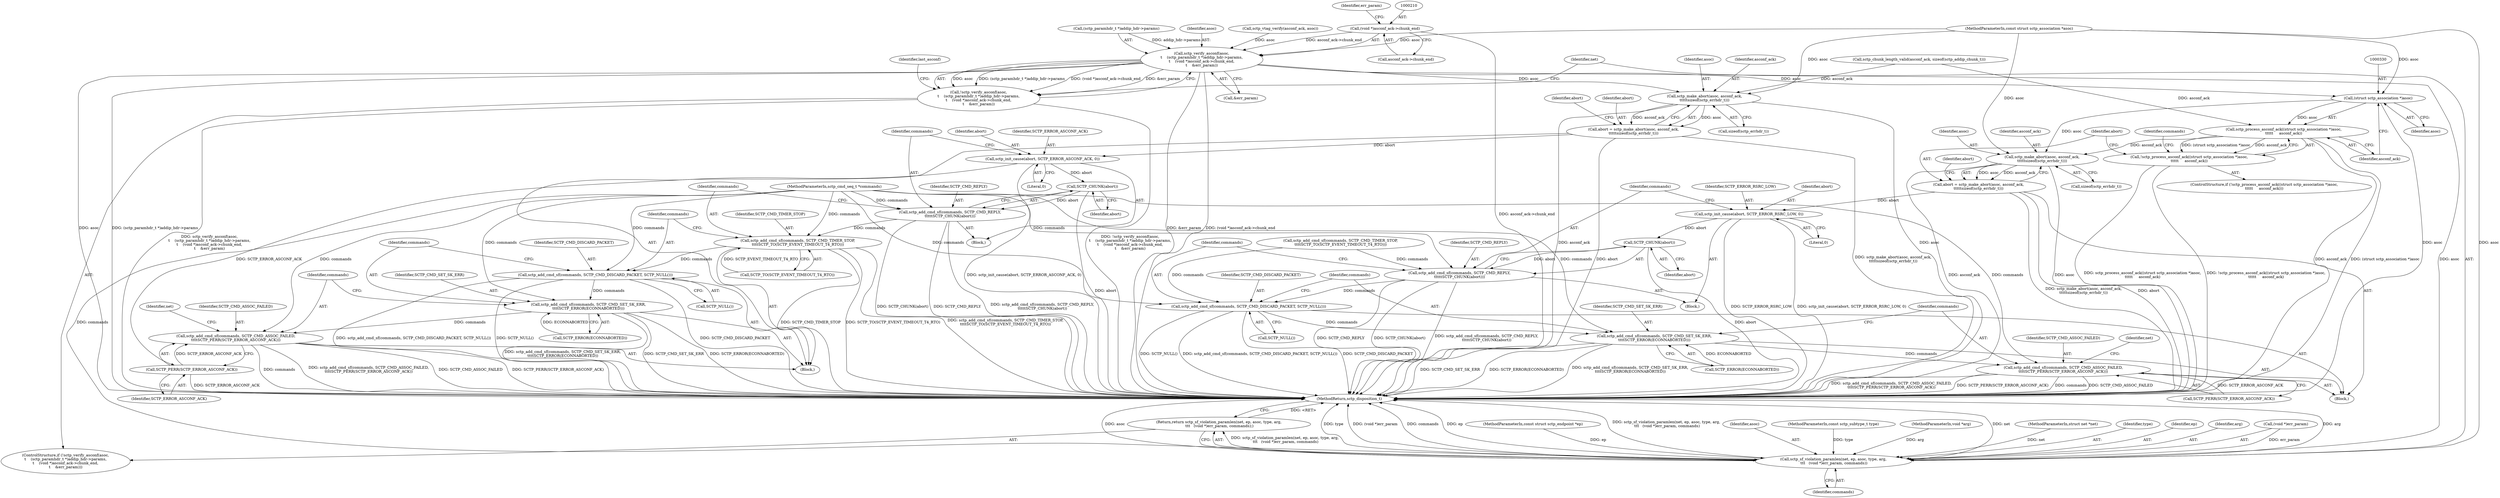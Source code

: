 digraph "1_linux_9de7922bc709eee2f609cd01d98aaedc4cf5ea74_2@del" {
"1000209" [label="(Call,(void *)asconf_ack->chunk_end)"];
"1000202" [label="(Call,sctp_verify_asconf(asoc,\n\t    (sctp_paramhdr_t *)addip_hdr->params,\n\t    (void *)asconf_ack->chunk_end,\n\t    &err_param))"];
"1000201" [label="(Call,!sctp_verify_asconf(asoc,\n\t    (sctp_paramhdr_t *)addip_hdr->params,\n\t    (void *)asconf_ack->chunk_end,\n\t    &err_param))"];
"1000217" [label="(Call,sctp_sf_violation_paramlen(net, ep, asoc, type, arg,\n \t\t\t   (void *)err_param, commands))"];
"1000216" [label="(Return,return sctp_sf_violation_paramlen(net, ep, asoc, type, arg,\n \t\t\t   (void *)err_param, commands);)"];
"1000268" [label="(Call,sctp_make_abort(asoc, asconf_ack,\n\t\t\t\t\tsizeof(sctp_errhdr_t)))"];
"1000266" [label="(Call,abort = sctp_make_abort(asoc, asconf_ack,\n\t\t\t\t\tsizeof(sctp_errhdr_t)))"];
"1000276" [label="(Call,sctp_init_cause(abort, SCTP_ERROR_ASCONF_ACK, 0))"];
"1000283" [label="(Call,SCTP_CHUNK(abort))"];
"1000280" [label="(Call,sctp_add_cmd_sf(commands, SCTP_CMD_REPLY,\n\t\t\t\t\tSCTP_CHUNK(abort)))"];
"1000285" [label="(Call,sctp_add_cmd_sf(commands, SCTP_CMD_TIMER_STOP,\n\t\t\t\tSCTP_TO(SCTP_EVENT_TIMEOUT_T4_RTO)))"];
"1000290" [label="(Call,sctp_add_cmd_sf(commands, SCTP_CMD_DISCARD_PACKET, SCTP_NULL()))"];
"1000294" [label="(Call,sctp_add_cmd_sf(commands, SCTP_CMD_SET_SK_ERR,\n\t\t\t\tSCTP_ERROR(ECONNABORTED)))"];
"1000299" [label="(Call,sctp_add_cmd_sf(commands, SCTP_CMD_ASSOC_FAILED,\n\t\t\t\tSCTP_PERR(SCTP_ERROR_ASCONF_ACK)))"];
"1000302" [label="(Call,SCTP_PERR(SCTP_ERROR_ASCONF_ACK))"];
"1000329" [label="(Call,(struct sctp_association *)asoc)"];
"1000328" [label="(Call,sctp_process_asconf_ack((struct sctp_association *)asoc,\n\t\t\t\t\t     asconf_ack))"];
"1000327" [label="(Call,!sctp_process_asconf_ack((struct sctp_association *)asoc,\n\t\t\t\t\t     asconf_ack))"];
"1000342" [label="(Call,sctp_make_abort(asoc, asconf_ack,\n\t\t\t\t\tsizeof(sctp_errhdr_t)))"];
"1000340" [label="(Call,abort = sctp_make_abort(asoc, asconf_ack,\n\t\t\t\t\tsizeof(sctp_errhdr_t)))"];
"1000350" [label="(Call,sctp_init_cause(abort, SCTP_ERROR_RSRC_LOW, 0))"];
"1000357" [label="(Call,SCTP_CHUNK(abort))"];
"1000354" [label="(Call,sctp_add_cmd_sf(commands, SCTP_CMD_REPLY,\n\t\t\t\t\tSCTP_CHUNK(abort)))"];
"1000359" [label="(Call,sctp_add_cmd_sf(commands, SCTP_CMD_DISCARD_PACKET, SCTP_NULL()))"];
"1000363" [label="(Call,sctp_add_cmd_sf(commands, SCTP_CMD_SET_SK_ERR,\n\t\t\t\tSCTP_ERROR(ECONNABORTED)))"];
"1000368" [label="(Call,sctp_add_cmd_sf(commands, SCTP_CMD_ASSOC_FAILED,\n\t\t\t\tSCTP_PERR(SCTP_ERROR_ASCONF_ACK)))"];
"1000296" [label="(Identifier,SCTP_CMD_SET_SK_ERR)"];
"1000288" [label="(Call,SCTP_TO(SCTP_EVENT_TIMEOUT_T4_RTO))"];
"1000204" [label="(Call,(sctp_paramhdr_t *)addip_hdr->params)"];
"1000200" [label="(ControlStructure,if (!sctp_verify_asconf(asoc,\n\t    (sctp_paramhdr_t *)addip_hdr->params,\n\t    (void *)asconf_ack->chunk_end,\n\t    &err_param)))"];
"1000275" [label="(Block,)"];
"1000365" [label="(Identifier,SCTP_CMD_SET_SK_ERR)"];
"1000109" [label="(MethodParameterIn,const struct sctp_endpoint *ep)"];
"1000135" [label="(Call,sctp_vtag_verify(asconf_ack, asoc))"];
"1000341" [label="(Identifier,abort)"];
"1000320" [label="(Block,)"];
"1000359" [label="(Call,sctp_add_cmd_sf(commands, SCTP_CMD_DISCARD_PACKET, SCTP_NULL()))"];
"1000110" [label="(MethodParameterIn,const struct sctp_association *asoc)"];
"1000281" [label="(Identifier,commands)"];
"1000364" [label="(Identifier,commands)"];
"1000348" [label="(Identifier,abort)"];
"1000266" [label="(Call,abort = sctp_make_abort(asoc, asconf_ack,\n\t\t\t\t\tsizeof(sctp_errhdr_t)))"];
"1000202" [label="(Call,sctp_verify_asconf(asoc,\n\t    (sctp_paramhdr_t *)addip_hdr->params,\n\t    (void *)asconf_ack->chunk_end,\n\t    &err_param))"];
"1000201" [label="(Call,!sctp_verify_asconf(asoc,\n\t    (sctp_paramhdr_t *)addip_hdr->params,\n\t    (void *)asconf_ack->chunk_end,\n\t    &err_param))"];
"1000368" [label="(Call,sctp_add_cmd_sf(commands, SCTP_CMD_ASSOC_FAILED,\n\t\t\t\tSCTP_PERR(SCTP_ERROR_ASCONF_ACK)))"];
"1000291" [label="(Identifier,commands)"];
"1000351" [label="(Identifier,abort)"];
"1000340" [label="(Call,abort = sctp_make_abort(asoc, asconf_ack,\n\t\t\t\t\tsizeof(sctp_errhdr_t)))"];
"1000355" [label="(Identifier,commands)"];
"1000302" [label="(Call,SCTP_PERR(SCTP_ERROR_ASCONF_ACK))"];
"1000220" [label="(Identifier,asoc)"];
"1000363" [label="(Call,sctp_add_cmd_sf(commands, SCTP_CMD_SET_SK_ERR,\n\t\t\t\tSCTP_ERROR(ECONNABORTED)))"];
"1000111" [label="(MethodParameterIn,const sctp_subtype_t type)"];
"1000356" [label="(Identifier,SCTP_CMD_REPLY)"];
"1000293" [label="(Call,SCTP_NULL())"];
"1000290" [label="(Call,sctp_add_cmd_sf(commands, SCTP_CMD_DISCARD_PACKET, SCTP_NULL()))"];
"1000112" [label="(MethodParameterIn,void *arg)"];
"1000349" [label="(Block,)"];
"1000294" [label="(Call,sctp_add_cmd_sf(commands, SCTP_CMD_SET_SK_ERR,\n\t\t\t\tSCTP_ERROR(ECONNABORTED)))"];
"1000331" [label="(Identifier,asoc)"];
"1000283" [label="(Call,SCTP_CHUNK(abort))"];
"1000113" [label="(MethodParameterIn,sctp_cmd_seq_t *commands)"];
"1000297" [label="(Call,SCTP_ERROR(ECONNABORTED))"];
"1000366" [label="(Call,SCTP_ERROR(ECONNABORTED))"];
"1000286" [label="(Identifier,commands)"];
"1000329" [label="(Call,(struct sctp_association *)asoc)"];
"1000335" [label="(Identifier,commands)"];
"1000173" [label="(Call,sctp_chunk_length_valid(asconf_ack, sizeof(sctp_addip_chunk_t)))"];
"1000108" [label="(MethodParameterIn,struct net *net)"];
"1000374" [label="(Identifier,net)"];
"1000211" [label="(Call,asconf_ack->chunk_end)"];
"1000226" [label="(Identifier,commands)"];
"1000360" [label="(Identifier,commands)"];
"1000221" [label="(Identifier,type)"];
"1000228" [label="(Identifier,last_asconf)"];
"1000295" [label="(Identifier,commands)"];
"1000361" [label="(Identifier,SCTP_CMD_DISCARD_PACKET)"];
"1000285" [label="(Call,sctp_add_cmd_sf(commands, SCTP_CMD_TIMER_STOP,\n\t\t\t\tSCTP_TO(SCTP_EVENT_TIMEOUT_T4_RTO)))"];
"1000370" [label="(Identifier,SCTP_CMD_ASSOC_FAILED)"];
"1000280" [label="(Call,sctp_add_cmd_sf(commands, SCTP_CMD_REPLY,\n\t\t\t\t\tSCTP_CHUNK(abort)))"];
"1000362" [label="(Call,SCTP_NULL())"];
"1000371" [label="(Call,SCTP_PERR(SCTP_ERROR_ASCONF_ACK))"];
"1000209" [label="(Call,(void *)asconf_ack->chunk_end)"];
"1000282" [label="(Identifier,SCTP_CMD_REPLY)"];
"1000383" [label="(MethodReturn,sctp_disposition_t)"];
"1000216" [label="(Return,return sctp_sf_violation_paramlen(net, ep, asoc, type, arg,\n \t\t\t   (void *)err_param, commands);)"];
"1000332" [label="(Identifier,asconf_ack)"];
"1000342" [label="(Call,sctp_make_abort(asoc, asconf_ack,\n\t\t\t\t\tsizeof(sctp_errhdr_t)))"];
"1000265" [label="(Block,)"];
"1000327" [label="(Call,!sctp_process_asconf_ack((struct sctp_association *)asoc,\n\t\t\t\t\t     asconf_ack))"];
"1000269" [label="(Identifier,asoc)"];
"1000218" [label="(Identifier,net)"];
"1000358" [label="(Identifier,abort)"];
"1000219" [label="(Identifier,ep)"];
"1000300" [label="(Identifier,commands)"];
"1000344" [label="(Identifier,asconf_ack)"];
"1000353" [label="(Literal,0)"];
"1000303" [label="(Identifier,SCTP_ERROR_ASCONF_ACK)"];
"1000267" [label="(Identifier,abort)"];
"1000299" [label="(Call,sctp_add_cmd_sf(commands, SCTP_CMD_ASSOC_FAILED,\n\t\t\t\tSCTP_PERR(SCTP_ERROR_ASCONF_ACK)))"];
"1000203" [label="(Identifier,asoc)"];
"1000276" [label="(Call,sctp_init_cause(abort, SCTP_ERROR_ASCONF_ACK, 0))"];
"1000369" [label="(Identifier,commands)"];
"1000214" [label="(Call,&err_param)"];
"1000284" [label="(Identifier,abort)"];
"1000350" [label="(Call,sctp_init_cause(abort, SCTP_ERROR_RSRC_LOW, 0))"];
"1000354" [label="(Call,sctp_add_cmd_sf(commands, SCTP_CMD_REPLY,\n\t\t\t\t\tSCTP_CHUNK(abort)))"];
"1000217" [label="(Call,sctp_sf_violation_paramlen(net, ep, asoc, type, arg,\n \t\t\t   (void *)err_param, commands))"];
"1000268" [label="(Call,sctp_make_abort(asoc, asconf_ack,\n\t\t\t\t\tsizeof(sctp_errhdr_t)))"];
"1000321" [label="(Call,sctp_add_cmd_sf(commands, SCTP_CMD_TIMER_STOP,\n\t\t\t\tSCTP_TO(SCTP_EVENT_TIMEOUT_T4_RTO)))"];
"1000305" [label="(Identifier,net)"];
"1000222" [label="(Identifier,arg)"];
"1000270" [label="(Identifier,asconf_ack)"];
"1000279" [label="(Literal,0)"];
"1000357" [label="(Call,SCTP_CHUNK(abort))"];
"1000343" [label="(Identifier,asoc)"];
"1000287" [label="(Identifier,SCTP_CMD_TIMER_STOP)"];
"1000223" [label="(Call,(void *)err_param)"];
"1000274" [label="(Identifier,abort)"];
"1000328" [label="(Call,sctp_process_asconf_ack((struct sctp_association *)asoc,\n\t\t\t\t\t     asconf_ack))"];
"1000326" [label="(ControlStructure,if (!sctp_process_asconf_ack((struct sctp_association *)asoc,\n\t\t\t\t\t     asconf_ack)))"];
"1000352" [label="(Identifier,SCTP_ERROR_RSRC_LOW)"];
"1000277" [label="(Identifier,abort)"];
"1000278" [label="(Identifier,SCTP_ERROR_ASCONF_ACK)"];
"1000215" [label="(Identifier,err_param)"];
"1000301" [label="(Identifier,SCTP_CMD_ASSOC_FAILED)"];
"1000345" [label="(Call,sizeof(sctp_errhdr_t))"];
"1000292" [label="(Identifier,SCTP_CMD_DISCARD_PACKET)"];
"1000271" [label="(Call,sizeof(sctp_errhdr_t))"];
"1000209" -> "1000202"  [label="AST: "];
"1000209" -> "1000211"  [label="CFG: "];
"1000210" -> "1000209"  [label="AST: "];
"1000211" -> "1000209"  [label="AST: "];
"1000215" -> "1000209"  [label="CFG: "];
"1000209" -> "1000383"  [label="DDG: asconf_ack->chunk_end"];
"1000209" -> "1000202"  [label="DDG: asconf_ack->chunk_end"];
"1000202" -> "1000201"  [label="AST: "];
"1000202" -> "1000214"  [label="CFG: "];
"1000203" -> "1000202"  [label="AST: "];
"1000204" -> "1000202"  [label="AST: "];
"1000214" -> "1000202"  [label="AST: "];
"1000201" -> "1000202"  [label="CFG: "];
"1000202" -> "1000383"  [label="DDG: (void *)asconf_ack->chunk_end"];
"1000202" -> "1000383"  [label="DDG: &err_param"];
"1000202" -> "1000383"  [label="DDG: asoc"];
"1000202" -> "1000383"  [label="DDG: (sctp_paramhdr_t *)addip_hdr->params"];
"1000202" -> "1000201"  [label="DDG: asoc"];
"1000202" -> "1000201"  [label="DDG: (sctp_paramhdr_t *)addip_hdr->params"];
"1000202" -> "1000201"  [label="DDG: (void *)asconf_ack->chunk_end"];
"1000202" -> "1000201"  [label="DDG: &err_param"];
"1000135" -> "1000202"  [label="DDG: asoc"];
"1000110" -> "1000202"  [label="DDG: asoc"];
"1000204" -> "1000202"  [label="DDG: addip_hdr->params"];
"1000202" -> "1000217"  [label="DDG: asoc"];
"1000202" -> "1000268"  [label="DDG: asoc"];
"1000202" -> "1000329"  [label="DDG: asoc"];
"1000201" -> "1000200"  [label="AST: "];
"1000218" -> "1000201"  [label="CFG: "];
"1000228" -> "1000201"  [label="CFG: "];
"1000201" -> "1000383"  [label="DDG: !sctp_verify_asconf(asoc,\n\t    (sctp_paramhdr_t *)addip_hdr->params,\n\t    (void *)asconf_ack->chunk_end,\n\t    &err_param)"];
"1000201" -> "1000383"  [label="DDG: sctp_verify_asconf(asoc,\n\t    (sctp_paramhdr_t *)addip_hdr->params,\n\t    (void *)asconf_ack->chunk_end,\n\t    &err_param)"];
"1000217" -> "1000216"  [label="AST: "];
"1000217" -> "1000226"  [label="CFG: "];
"1000218" -> "1000217"  [label="AST: "];
"1000219" -> "1000217"  [label="AST: "];
"1000220" -> "1000217"  [label="AST: "];
"1000221" -> "1000217"  [label="AST: "];
"1000222" -> "1000217"  [label="AST: "];
"1000223" -> "1000217"  [label="AST: "];
"1000226" -> "1000217"  [label="AST: "];
"1000216" -> "1000217"  [label="CFG: "];
"1000217" -> "1000383"  [label="DDG: type"];
"1000217" -> "1000383"  [label="DDG: (void *)err_param"];
"1000217" -> "1000383"  [label="DDG: commands"];
"1000217" -> "1000383"  [label="DDG: ep"];
"1000217" -> "1000383"  [label="DDG: sctp_sf_violation_paramlen(net, ep, asoc, type, arg,\n \t\t\t   (void *)err_param, commands)"];
"1000217" -> "1000383"  [label="DDG: net"];
"1000217" -> "1000383"  [label="DDG: arg"];
"1000217" -> "1000383"  [label="DDG: asoc"];
"1000217" -> "1000216"  [label="DDG: sctp_sf_violation_paramlen(net, ep, asoc, type, arg,\n \t\t\t   (void *)err_param, commands)"];
"1000108" -> "1000217"  [label="DDG: net"];
"1000109" -> "1000217"  [label="DDG: ep"];
"1000110" -> "1000217"  [label="DDG: asoc"];
"1000111" -> "1000217"  [label="DDG: type"];
"1000112" -> "1000217"  [label="DDG: arg"];
"1000223" -> "1000217"  [label="DDG: err_param"];
"1000113" -> "1000217"  [label="DDG: commands"];
"1000216" -> "1000200"  [label="AST: "];
"1000383" -> "1000216"  [label="CFG: "];
"1000216" -> "1000383"  [label="DDG: <RET>"];
"1000268" -> "1000266"  [label="AST: "];
"1000268" -> "1000271"  [label="CFG: "];
"1000269" -> "1000268"  [label="AST: "];
"1000270" -> "1000268"  [label="AST: "];
"1000271" -> "1000268"  [label="AST: "];
"1000266" -> "1000268"  [label="CFG: "];
"1000268" -> "1000383"  [label="DDG: asoc"];
"1000268" -> "1000383"  [label="DDG: asconf_ack"];
"1000268" -> "1000266"  [label="DDG: asoc"];
"1000268" -> "1000266"  [label="DDG: asconf_ack"];
"1000110" -> "1000268"  [label="DDG: asoc"];
"1000173" -> "1000268"  [label="DDG: asconf_ack"];
"1000266" -> "1000265"  [label="AST: "];
"1000267" -> "1000266"  [label="AST: "];
"1000274" -> "1000266"  [label="CFG: "];
"1000266" -> "1000383"  [label="DDG: abort"];
"1000266" -> "1000383"  [label="DDG: sctp_make_abort(asoc, asconf_ack,\n\t\t\t\t\tsizeof(sctp_errhdr_t))"];
"1000266" -> "1000276"  [label="DDG: abort"];
"1000276" -> "1000275"  [label="AST: "];
"1000276" -> "1000279"  [label="CFG: "];
"1000277" -> "1000276"  [label="AST: "];
"1000278" -> "1000276"  [label="AST: "];
"1000279" -> "1000276"  [label="AST: "];
"1000281" -> "1000276"  [label="CFG: "];
"1000276" -> "1000383"  [label="DDG: sctp_init_cause(abort, SCTP_ERROR_ASCONF_ACK, 0)"];
"1000276" -> "1000283"  [label="DDG: abort"];
"1000276" -> "1000302"  [label="DDG: SCTP_ERROR_ASCONF_ACK"];
"1000283" -> "1000280"  [label="AST: "];
"1000283" -> "1000284"  [label="CFG: "];
"1000284" -> "1000283"  [label="AST: "];
"1000280" -> "1000283"  [label="CFG: "];
"1000283" -> "1000383"  [label="DDG: abort"];
"1000283" -> "1000280"  [label="DDG: abort"];
"1000280" -> "1000275"  [label="AST: "];
"1000281" -> "1000280"  [label="AST: "];
"1000282" -> "1000280"  [label="AST: "];
"1000286" -> "1000280"  [label="CFG: "];
"1000280" -> "1000383"  [label="DDG: SCTP_CMD_REPLY"];
"1000280" -> "1000383"  [label="DDG: sctp_add_cmd_sf(commands, SCTP_CMD_REPLY,\n\t\t\t\t\tSCTP_CHUNK(abort))"];
"1000280" -> "1000383"  [label="DDG: SCTP_CHUNK(abort)"];
"1000113" -> "1000280"  [label="DDG: commands"];
"1000280" -> "1000285"  [label="DDG: commands"];
"1000285" -> "1000265"  [label="AST: "];
"1000285" -> "1000288"  [label="CFG: "];
"1000286" -> "1000285"  [label="AST: "];
"1000287" -> "1000285"  [label="AST: "];
"1000288" -> "1000285"  [label="AST: "];
"1000291" -> "1000285"  [label="CFG: "];
"1000285" -> "1000383"  [label="DDG: sctp_add_cmd_sf(commands, SCTP_CMD_TIMER_STOP,\n\t\t\t\tSCTP_TO(SCTP_EVENT_TIMEOUT_T4_RTO))"];
"1000285" -> "1000383"  [label="DDG: SCTP_CMD_TIMER_STOP"];
"1000285" -> "1000383"  [label="DDG: SCTP_TO(SCTP_EVENT_TIMEOUT_T4_RTO)"];
"1000113" -> "1000285"  [label="DDG: commands"];
"1000288" -> "1000285"  [label="DDG: SCTP_EVENT_TIMEOUT_T4_RTO"];
"1000285" -> "1000290"  [label="DDG: commands"];
"1000290" -> "1000265"  [label="AST: "];
"1000290" -> "1000293"  [label="CFG: "];
"1000291" -> "1000290"  [label="AST: "];
"1000292" -> "1000290"  [label="AST: "];
"1000293" -> "1000290"  [label="AST: "];
"1000295" -> "1000290"  [label="CFG: "];
"1000290" -> "1000383"  [label="DDG: SCTP_CMD_DISCARD_PACKET"];
"1000290" -> "1000383"  [label="DDG: sctp_add_cmd_sf(commands, SCTP_CMD_DISCARD_PACKET, SCTP_NULL())"];
"1000290" -> "1000383"  [label="DDG: SCTP_NULL()"];
"1000113" -> "1000290"  [label="DDG: commands"];
"1000290" -> "1000294"  [label="DDG: commands"];
"1000294" -> "1000265"  [label="AST: "];
"1000294" -> "1000297"  [label="CFG: "];
"1000295" -> "1000294"  [label="AST: "];
"1000296" -> "1000294"  [label="AST: "];
"1000297" -> "1000294"  [label="AST: "];
"1000300" -> "1000294"  [label="CFG: "];
"1000294" -> "1000383"  [label="DDG: sctp_add_cmd_sf(commands, SCTP_CMD_SET_SK_ERR,\n\t\t\t\tSCTP_ERROR(ECONNABORTED))"];
"1000294" -> "1000383"  [label="DDG: SCTP_CMD_SET_SK_ERR"];
"1000294" -> "1000383"  [label="DDG: SCTP_ERROR(ECONNABORTED)"];
"1000113" -> "1000294"  [label="DDG: commands"];
"1000297" -> "1000294"  [label="DDG: ECONNABORTED"];
"1000294" -> "1000299"  [label="DDG: commands"];
"1000299" -> "1000265"  [label="AST: "];
"1000299" -> "1000302"  [label="CFG: "];
"1000300" -> "1000299"  [label="AST: "];
"1000301" -> "1000299"  [label="AST: "];
"1000302" -> "1000299"  [label="AST: "];
"1000305" -> "1000299"  [label="CFG: "];
"1000299" -> "1000383"  [label="DDG: sctp_add_cmd_sf(commands, SCTP_CMD_ASSOC_FAILED,\n\t\t\t\tSCTP_PERR(SCTP_ERROR_ASCONF_ACK))"];
"1000299" -> "1000383"  [label="DDG: SCTP_CMD_ASSOC_FAILED"];
"1000299" -> "1000383"  [label="DDG: SCTP_PERR(SCTP_ERROR_ASCONF_ACK)"];
"1000299" -> "1000383"  [label="DDG: commands"];
"1000113" -> "1000299"  [label="DDG: commands"];
"1000302" -> "1000299"  [label="DDG: SCTP_ERROR_ASCONF_ACK"];
"1000302" -> "1000303"  [label="CFG: "];
"1000303" -> "1000302"  [label="AST: "];
"1000302" -> "1000383"  [label="DDG: SCTP_ERROR_ASCONF_ACK"];
"1000329" -> "1000328"  [label="AST: "];
"1000329" -> "1000331"  [label="CFG: "];
"1000330" -> "1000329"  [label="AST: "];
"1000331" -> "1000329"  [label="AST: "];
"1000332" -> "1000329"  [label="CFG: "];
"1000329" -> "1000383"  [label="DDG: asoc"];
"1000329" -> "1000328"  [label="DDG: asoc"];
"1000110" -> "1000329"  [label="DDG: asoc"];
"1000329" -> "1000342"  [label="DDG: asoc"];
"1000328" -> "1000327"  [label="AST: "];
"1000328" -> "1000332"  [label="CFG: "];
"1000332" -> "1000328"  [label="AST: "];
"1000327" -> "1000328"  [label="CFG: "];
"1000328" -> "1000383"  [label="DDG: asconf_ack"];
"1000328" -> "1000383"  [label="DDG: (struct sctp_association *)asoc"];
"1000328" -> "1000327"  [label="DDG: (struct sctp_association *)asoc"];
"1000328" -> "1000327"  [label="DDG: asconf_ack"];
"1000173" -> "1000328"  [label="DDG: asconf_ack"];
"1000328" -> "1000342"  [label="DDG: asconf_ack"];
"1000327" -> "1000326"  [label="AST: "];
"1000335" -> "1000327"  [label="CFG: "];
"1000341" -> "1000327"  [label="CFG: "];
"1000327" -> "1000383"  [label="DDG: sctp_process_asconf_ack((struct sctp_association *)asoc,\n\t\t\t\t\t     asconf_ack)"];
"1000327" -> "1000383"  [label="DDG: !sctp_process_asconf_ack((struct sctp_association *)asoc,\n\t\t\t\t\t     asconf_ack)"];
"1000342" -> "1000340"  [label="AST: "];
"1000342" -> "1000345"  [label="CFG: "];
"1000343" -> "1000342"  [label="AST: "];
"1000344" -> "1000342"  [label="AST: "];
"1000345" -> "1000342"  [label="AST: "];
"1000340" -> "1000342"  [label="CFG: "];
"1000342" -> "1000383"  [label="DDG: asconf_ack"];
"1000342" -> "1000383"  [label="DDG: asoc"];
"1000342" -> "1000340"  [label="DDG: asoc"];
"1000342" -> "1000340"  [label="DDG: asconf_ack"];
"1000110" -> "1000342"  [label="DDG: asoc"];
"1000340" -> "1000320"  [label="AST: "];
"1000341" -> "1000340"  [label="AST: "];
"1000348" -> "1000340"  [label="CFG: "];
"1000340" -> "1000383"  [label="DDG: sctp_make_abort(asoc, asconf_ack,\n\t\t\t\t\tsizeof(sctp_errhdr_t))"];
"1000340" -> "1000383"  [label="DDG: abort"];
"1000340" -> "1000350"  [label="DDG: abort"];
"1000350" -> "1000349"  [label="AST: "];
"1000350" -> "1000353"  [label="CFG: "];
"1000351" -> "1000350"  [label="AST: "];
"1000352" -> "1000350"  [label="AST: "];
"1000353" -> "1000350"  [label="AST: "];
"1000355" -> "1000350"  [label="CFG: "];
"1000350" -> "1000383"  [label="DDG: sctp_init_cause(abort, SCTP_ERROR_RSRC_LOW, 0)"];
"1000350" -> "1000383"  [label="DDG: SCTP_ERROR_RSRC_LOW"];
"1000350" -> "1000357"  [label="DDG: abort"];
"1000357" -> "1000354"  [label="AST: "];
"1000357" -> "1000358"  [label="CFG: "];
"1000358" -> "1000357"  [label="AST: "];
"1000354" -> "1000357"  [label="CFG: "];
"1000357" -> "1000383"  [label="DDG: abort"];
"1000357" -> "1000354"  [label="DDG: abort"];
"1000354" -> "1000349"  [label="AST: "];
"1000355" -> "1000354"  [label="AST: "];
"1000356" -> "1000354"  [label="AST: "];
"1000360" -> "1000354"  [label="CFG: "];
"1000354" -> "1000383"  [label="DDG: SCTP_CMD_REPLY"];
"1000354" -> "1000383"  [label="DDG: SCTP_CHUNK(abort)"];
"1000354" -> "1000383"  [label="DDG: sctp_add_cmd_sf(commands, SCTP_CMD_REPLY,\n\t\t\t\t\tSCTP_CHUNK(abort))"];
"1000321" -> "1000354"  [label="DDG: commands"];
"1000113" -> "1000354"  [label="DDG: commands"];
"1000354" -> "1000359"  [label="DDG: commands"];
"1000359" -> "1000320"  [label="AST: "];
"1000359" -> "1000362"  [label="CFG: "];
"1000360" -> "1000359"  [label="AST: "];
"1000361" -> "1000359"  [label="AST: "];
"1000362" -> "1000359"  [label="AST: "];
"1000364" -> "1000359"  [label="CFG: "];
"1000359" -> "1000383"  [label="DDG: SCTP_CMD_DISCARD_PACKET"];
"1000359" -> "1000383"  [label="DDG: SCTP_NULL()"];
"1000359" -> "1000383"  [label="DDG: sctp_add_cmd_sf(commands, SCTP_CMD_DISCARD_PACKET, SCTP_NULL())"];
"1000321" -> "1000359"  [label="DDG: commands"];
"1000113" -> "1000359"  [label="DDG: commands"];
"1000359" -> "1000363"  [label="DDG: commands"];
"1000363" -> "1000320"  [label="AST: "];
"1000363" -> "1000366"  [label="CFG: "];
"1000364" -> "1000363"  [label="AST: "];
"1000365" -> "1000363"  [label="AST: "];
"1000366" -> "1000363"  [label="AST: "];
"1000369" -> "1000363"  [label="CFG: "];
"1000363" -> "1000383"  [label="DDG: SCTP_CMD_SET_SK_ERR"];
"1000363" -> "1000383"  [label="DDG: SCTP_ERROR(ECONNABORTED)"];
"1000363" -> "1000383"  [label="DDG: sctp_add_cmd_sf(commands, SCTP_CMD_SET_SK_ERR,\n\t\t\t\tSCTP_ERROR(ECONNABORTED))"];
"1000113" -> "1000363"  [label="DDG: commands"];
"1000366" -> "1000363"  [label="DDG: ECONNABORTED"];
"1000363" -> "1000368"  [label="DDG: commands"];
"1000368" -> "1000320"  [label="AST: "];
"1000368" -> "1000371"  [label="CFG: "];
"1000369" -> "1000368"  [label="AST: "];
"1000370" -> "1000368"  [label="AST: "];
"1000371" -> "1000368"  [label="AST: "];
"1000374" -> "1000368"  [label="CFG: "];
"1000368" -> "1000383"  [label="DDG: commands"];
"1000368" -> "1000383"  [label="DDG: SCTP_CMD_ASSOC_FAILED"];
"1000368" -> "1000383"  [label="DDG: sctp_add_cmd_sf(commands, SCTP_CMD_ASSOC_FAILED,\n\t\t\t\tSCTP_PERR(SCTP_ERROR_ASCONF_ACK))"];
"1000368" -> "1000383"  [label="DDG: SCTP_PERR(SCTP_ERROR_ASCONF_ACK)"];
"1000113" -> "1000368"  [label="DDG: commands"];
"1000371" -> "1000368"  [label="DDG: SCTP_ERROR_ASCONF_ACK"];
}
